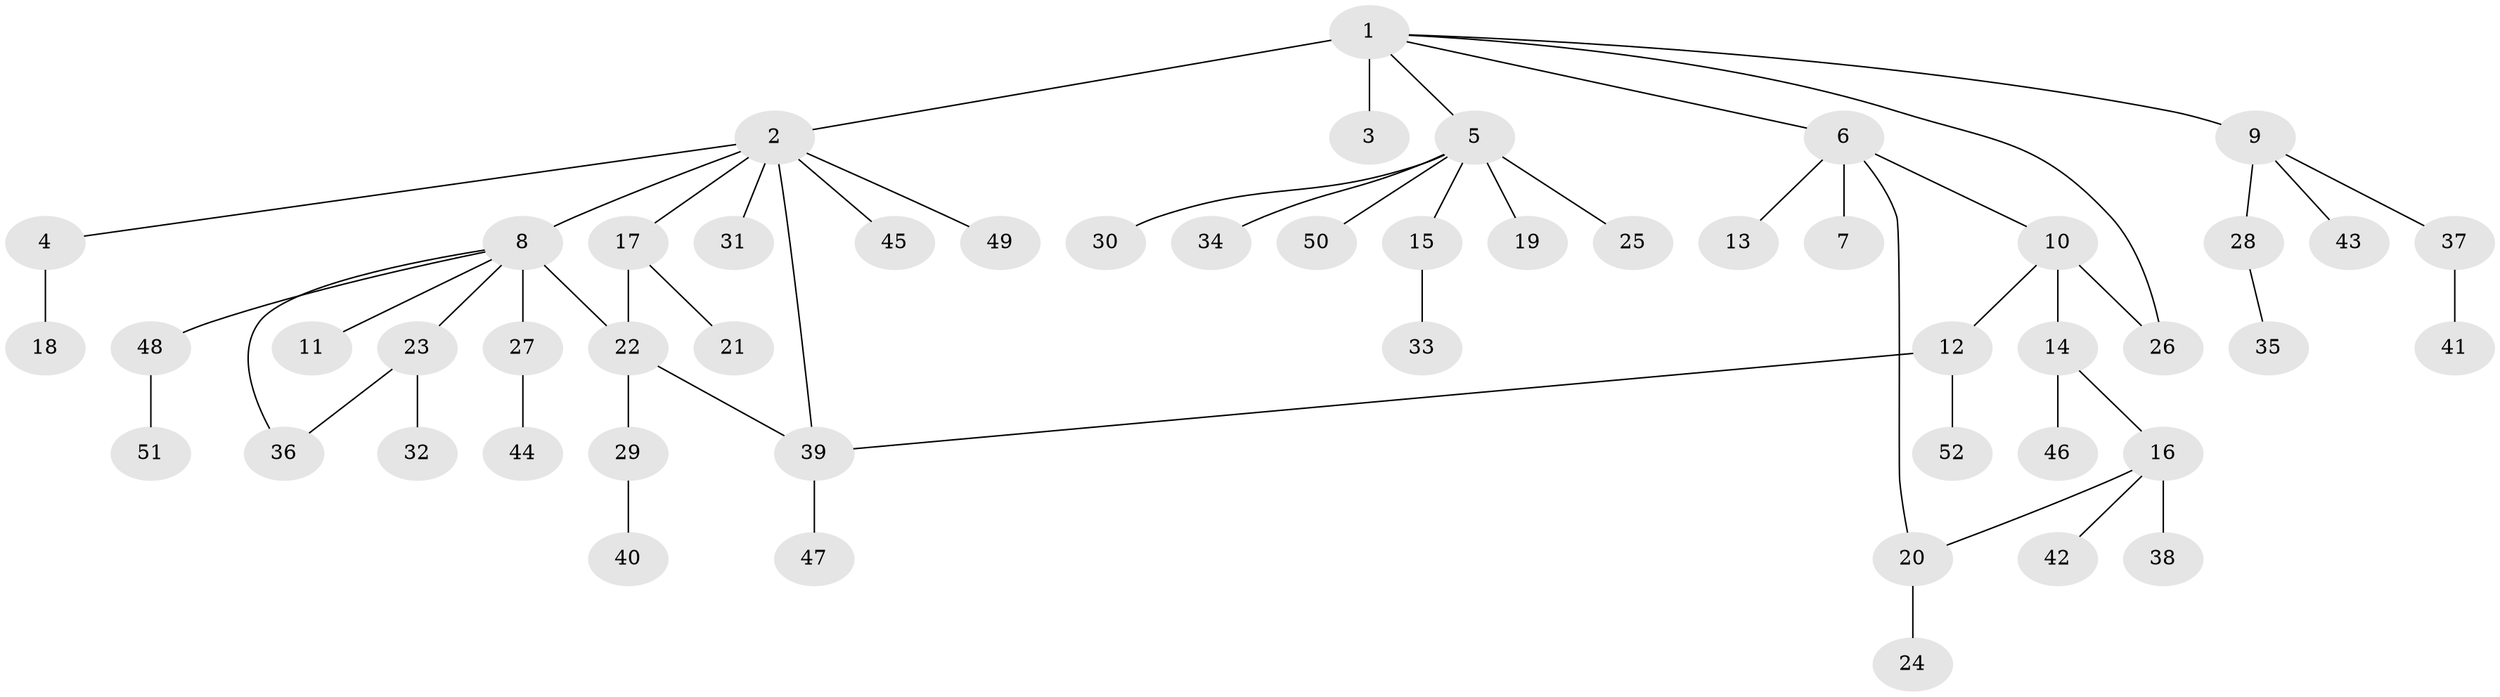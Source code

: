 // original degree distribution, {16: 0.009900990099009901, 9: 0.009900990099009901, 1: 0.6732673267326733, 4: 0.039603960396039604, 8: 0.019801980198019802, 7: 0.009900990099009901, 12: 0.009900990099009901, 5: 0.039603960396039604, 6: 0.019801980198019802, 2: 0.12871287128712872, 3: 0.039603960396039604}
// Generated by graph-tools (version 1.1) at 2025/35/03/09/25 02:35:16]
// undirected, 52 vertices, 57 edges
graph export_dot {
graph [start="1"]
  node [color=gray90,style=filled];
  1;
  2;
  3;
  4;
  5;
  6;
  7;
  8;
  9;
  10;
  11;
  12;
  13;
  14;
  15;
  16;
  17;
  18;
  19;
  20;
  21;
  22;
  23;
  24;
  25;
  26;
  27;
  28;
  29;
  30;
  31;
  32;
  33;
  34;
  35;
  36;
  37;
  38;
  39;
  40;
  41;
  42;
  43;
  44;
  45;
  46;
  47;
  48;
  49;
  50;
  51;
  52;
  1 -- 2 [weight=1.0];
  1 -- 3 [weight=10.0];
  1 -- 5 [weight=1.0];
  1 -- 6 [weight=1.0];
  1 -- 9 [weight=1.0];
  1 -- 26 [weight=1.0];
  2 -- 4 [weight=1.0];
  2 -- 8 [weight=1.0];
  2 -- 17 [weight=1.0];
  2 -- 31 [weight=1.0];
  2 -- 39 [weight=1.0];
  2 -- 45 [weight=1.0];
  2 -- 49 [weight=1.0];
  4 -- 18 [weight=2.0];
  5 -- 15 [weight=1.0];
  5 -- 19 [weight=1.0];
  5 -- 25 [weight=1.0];
  5 -- 30 [weight=1.0];
  5 -- 34 [weight=1.0];
  5 -- 50 [weight=1.0];
  6 -- 7 [weight=2.0];
  6 -- 10 [weight=1.0];
  6 -- 13 [weight=1.0];
  6 -- 20 [weight=1.0];
  8 -- 11 [weight=1.0];
  8 -- 22 [weight=1.0];
  8 -- 23 [weight=1.0];
  8 -- 27 [weight=4.0];
  8 -- 36 [weight=1.0];
  8 -- 48 [weight=1.0];
  9 -- 28 [weight=1.0];
  9 -- 37 [weight=1.0];
  9 -- 43 [weight=1.0];
  10 -- 12 [weight=1.0];
  10 -- 14 [weight=1.0];
  10 -- 26 [weight=2.0];
  12 -- 39 [weight=1.0];
  12 -- 52 [weight=1.0];
  14 -- 16 [weight=1.0];
  14 -- 46 [weight=2.0];
  15 -- 33 [weight=1.0];
  16 -- 20 [weight=1.0];
  16 -- 38 [weight=2.0];
  16 -- 42 [weight=1.0];
  17 -- 21 [weight=1.0];
  17 -- 22 [weight=1.0];
  20 -- 24 [weight=5.0];
  22 -- 29 [weight=1.0];
  22 -- 39 [weight=1.0];
  23 -- 32 [weight=1.0];
  23 -- 36 [weight=1.0];
  27 -- 44 [weight=1.0];
  28 -- 35 [weight=1.0];
  29 -- 40 [weight=1.0];
  37 -- 41 [weight=1.0];
  39 -- 47 [weight=1.0];
  48 -- 51 [weight=1.0];
}
